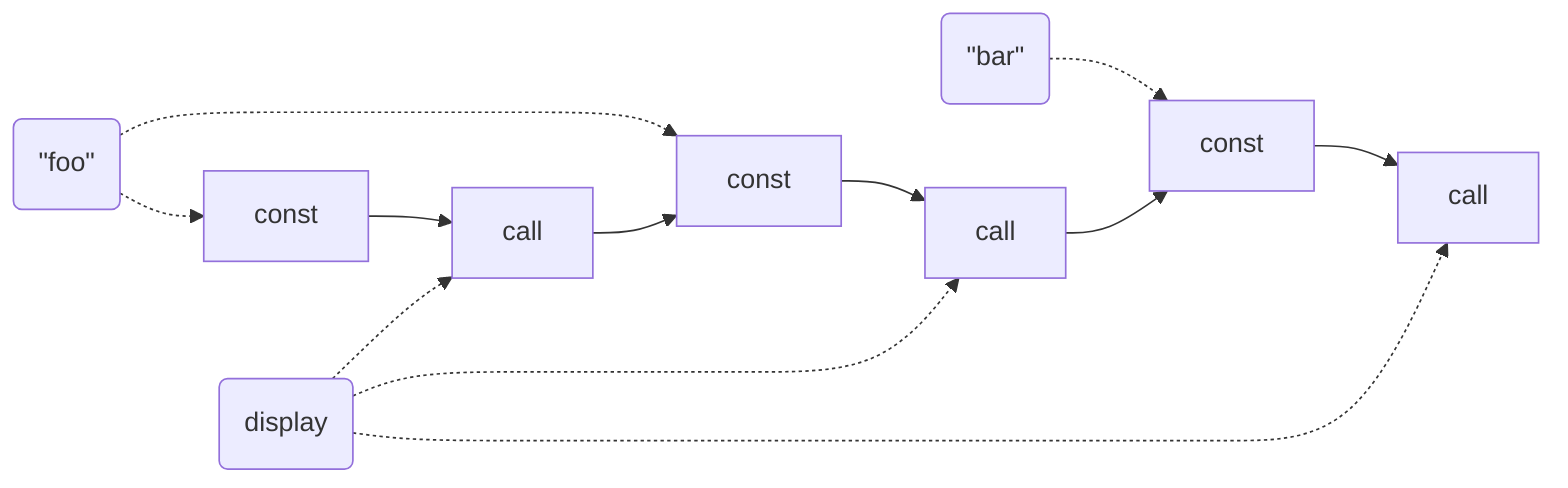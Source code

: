 flowchart LR
  d0(#quot;foo#quot;) -.-> c0
  d0 -.-> c2
  d1(#quot;bar#quot;) -.-> c4
  c0[const ] --> c1[call] --> c2
  c2[const] --> c3[call] --> c4
  c4[const] --> c5[call]
  d2(display) -.-> c1
  d2 -.-> c3
  d2 -.-> c5
